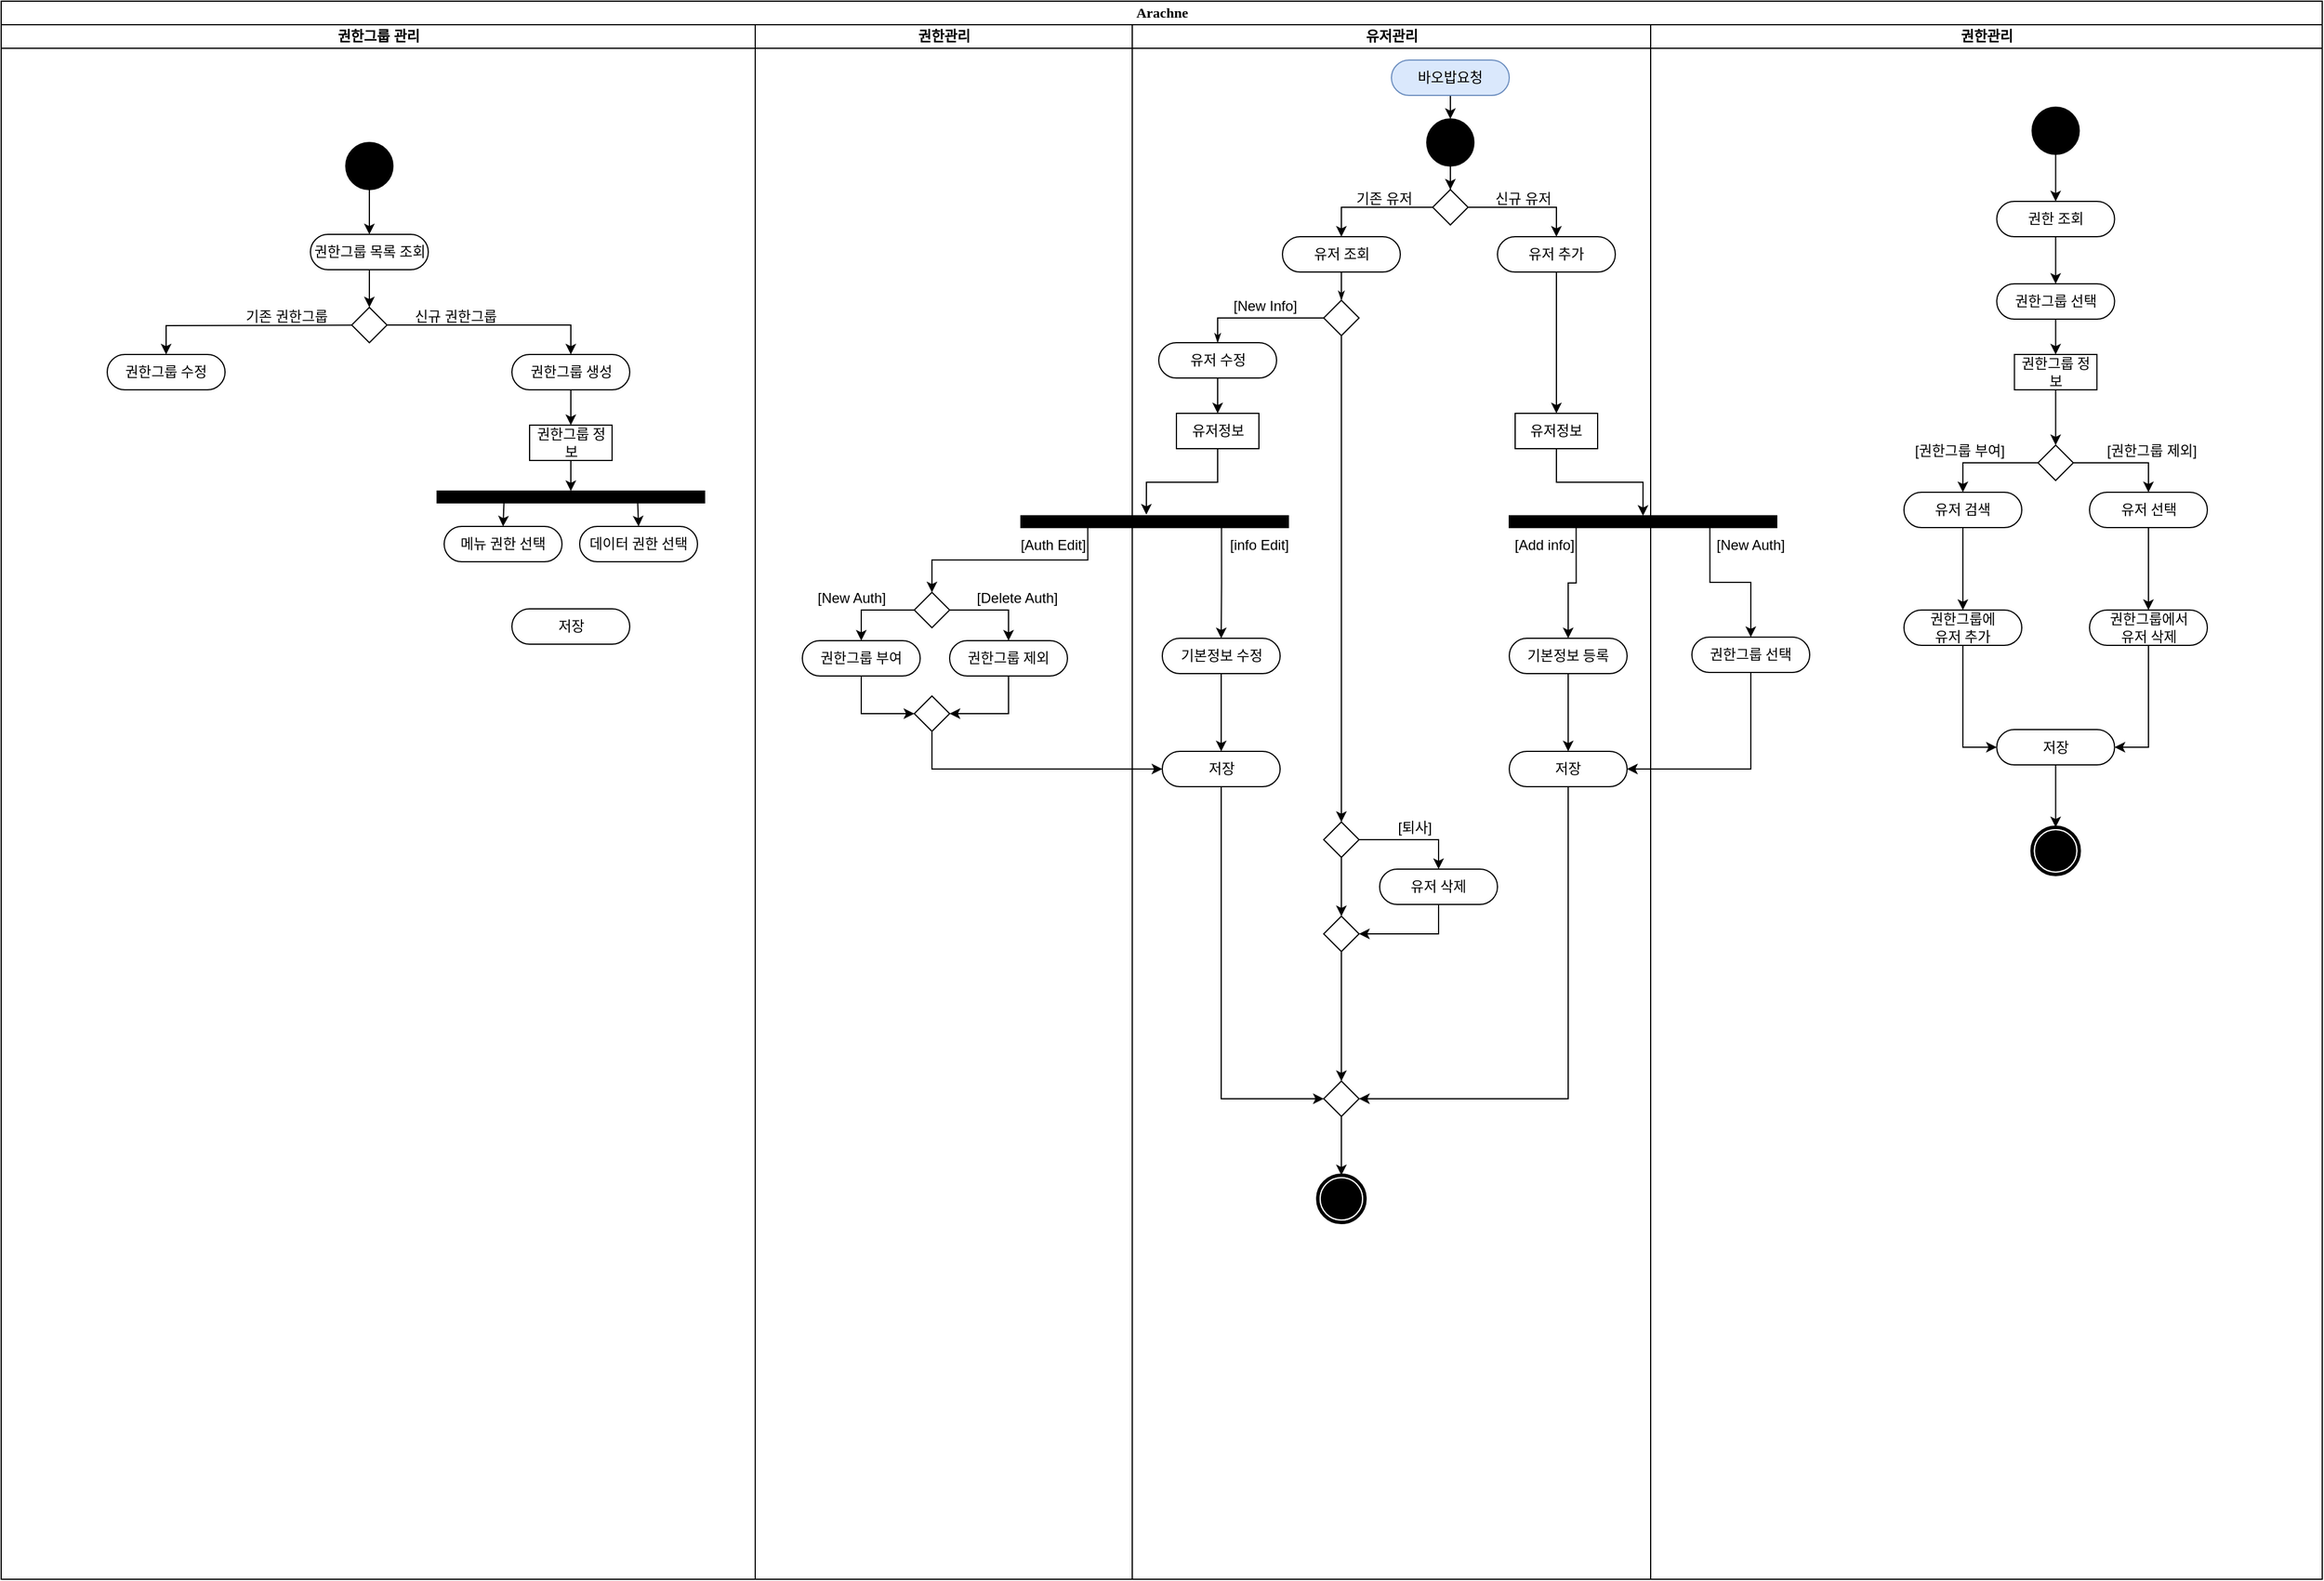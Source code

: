 <mxfile version="21.2.1" type="github">
  <diagram name="Page-1" id="0783ab3e-0a74-02c8-0abd-f7b4e66b4bec">
    <mxGraphModel dx="2159" dy="633" grid="1" gridSize="10" guides="1" tooltips="1" connect="1" arrows="1" fold="1" page="1" pageScale="1" pageWidth="850" pageHeight="1100" background="none" math="0" shadow="0">
      <root>
        <mxCell id="0" />
        <mxCell id="1" parent="0" />
        <mxCell id="1c1d494c118603dd-1" value="Arachne" style="swimlane;html=1;childLayout=stackLayout;startSize=20;rounded=0;shadow=0;comic=0;labelBackgroundColor=none;strokeWidth=1;fontFamily=Verdana;fontSize=12;align=center;" parent="1" vertex="1">
          <mxGeometry x="-220" y="120" width="1970" height="1340" as="geometry" />
        </mxCell>
        <mxCell id="1c1d494c118603dd-2" value="권한그룹 관리" style="swimlane;html=1;startSize=20;" parent="1c1d494c118603dd-1" vertex="1">
          <mxGeometry y="20" width="640" height="1320" as="geometry">
            <mxRectangle y="20" width="50" height="970" as="alternateBounds" />
          </mxGeometry>
        </mxCell>
        <mxCell id="U7edcnEgnjDQkonlFl1M-333" style="edgeStyle=orthogonalEdgeStyle;rounded=0;orthogonalLoop=1;jettySize=auto;html=1;exitX=0.5;exitY=1;exitDx=0;exitDy=0;entryX=0.5;entryY=0;entryDx=0;entryDy=0;" edge="1" parent="1c1d494c118603dd-2" source="U7edcnEgnjDQkonlFl1M-334" target="U7edcnEgnjDQkonlFl1M-329">
          <mxGeometry relative="1" as="geometry" />
        </mxCell>
        <mxCell id="U7edcnEgnjDQkonlFl1M-325" value="" style="ellipse;whiteSpace=wrap;html=1;rounded=0;shadow=0;comic=0;labelBackgroundColor=none;strokeWidth=1;fillColor=#000000;fontFamily=Verdana;fontSize=12;align=center;" vertex="1" parent="1c1d494c118603dd-2">
          <mxGeometry x="292.5" y="100" width="40" height="40" as="geometry" />
        </mxCell>
        <mxCell id="U7edcnEgnjDQkonlFl1M-326" value="권한그룹 수정" style="rounded=1;whiteSpace=wrap;html=1;shadow=0;comic=0;labelBackgroundColor=none;strokeWidth=1;fontFamily=Verdana;fontSize=12;align=center;arcSize=50;" vertex="1" parent="1c1d494c118603dd-2">
          <mxGeometry x="90" y="280" width="100" height="30" as="geometry" />
        </mxCell>
        <mxCell id="U7edcnEgnjDQkonlFl1M-327" style="edgeStyle=orthogonalEdgeStyle;rounded=0;orthogonalLoop=1;jettySize=auto;html=1;entryX=0.5;entryY=0;entryDx=0;entryDy=0;" edge="1" parent="1c1d494c118603dd-2" target="U7edcnEgnjDQkonlFl1M-326">
          <mxGeometry relative="1" as="geometry">
            <mxPoint x="323" y="255" as="sourcePoint" />
          </mxGeometry>
        </mxCell>
        <mxCell id="U7edcnEgnjDQkonlFl1M-329" value="" style="rhombus;whiteSpace=wrap;html=1;" vertex="1" parent="1c1d494c118603dd-2">
          <mxGeometry x="297.5" y="240" width="30" height="30" as="geometry" />
        </mxCell>
        <mxCell id="U7edcnEgnjDQkonlFl1M-339" style="edgeStyle=orthogonalEdgeStyle;rounded=0;orthogonalLoop=1;jettySize=auto;html=1;exitX=0.5;exitY=1;exitDx=0;exitDy=0;entryX=0.5;entryY=0;entryDx=0;entryDy=0;" edge="1" parent="1c1d494c118603dd-2" source="U7edcnEgnjDQkonlFl1M-343" target="U7edcnEgnjDQkonlFl1M-338">
          <mxGeometry relative="1" as="geometry" />
        </mxCell>
        <mxCell id="U7edcnEgnjDQkonlFl1M-330" value="권한그룹 생성" style="rounded=1;whiteSpace=wrap;html=1;shadow=0;comic=0;labelBackgroundColor=none;strokeWidth=1;fontFamily=Verdana;fontSize=12;align=center;arcSize=50;" vertex="1" parent="1c1d494c118603dd-2">
          <mxGeometry x="433.5" y="280" width="100" height="30" as="geometry" />
        </mxCell>
        <mxCell id="U7edcnEgnjDQkonlFl1M-328" style="edgeStyle=orthogonalEdgeStyle;rounded=0;orthogonalLoop=1;jettySize=auto;html=1;exitX=1;exitY=0.5;exitDx=0;exitDy=0;entryX=0.5;entryY=0;entryDx=0;entryDy=0;" edge="1" parent="1c1d494c118603dd-2" source="U7edcnEgnjDQkonlFl1M-329" target="U7edcnEgnjDQkonlFl1M-330">
          <mxGeometry relative="1" as="geometry" />
        </mxCell>
        <mxCell id="U7edcnEgnjDQkonlFl1M-331" value="기존 권한그룹" style="text;html=1;strokeColor=none;fillColor=none;align=center;verticalAlign=middle;whiteSpace=wrap;rounded=0;" vertex="1" parent="1c1d494c118603dd-2">
          <mxGeometry x="203" y="243" width="78.5" height="10" as="geometry" />
        </mxCell>
        <mxCell id="U7edcnEgnjDQkonlFl1M-332" value="신규 권한그룹" style="text;html=1;strokeColor=none;fillColor=none;align=center;verticalAlign=middle;whiteSpace=wrap;rounded=0;" vertex="1" parent="1c1d494c118603dd-2">
          <mxGeometry x="349" y="243" width="74" height="10" as="geometry" />
        </mxCell>
        <mxCell id="U7edcnEgnjDQkonlFl1M-334" value="권한그룹 목록 조회" style="rounded=1;whiteSpace=wrap;html=1;shadow=0;comic=0;labelBackgroundColor=none;strokeWidth=1;fontFamily=Verdana;fontSize=12;align=center;arcSize=50;" vertex="1" parent="1c1d494c118603dd-2">
          <mxGeometry x="262.5" y="178" width="100" height="30" as="geometry" />
        </mxCell>
        <mxCell id="U7edcnEgnjDQkonlFl1M-335" value="" style="edgeStyle=orthogonalEdgeStyle;rounded=0;orthogonalLoop=1;jettySize=auto;html=1;exitX=0.5;exitY=1;exitDx=0;exitDy=0;entryX=0.5;entryY=0;entryDx=0;entryDy=0;" edge="1" parent="1c1d494c118603dd-2" source="U7edcnEgnjDQkonlFl1M-325" target="U7edcnEgnjDQkonlFl1M-334">
          <mxGeometry relative="1" as="geometry">
            <mxPoint x="323" y="280" as="sourcePoint" />
            <mxPoint x="323" y="360" as="targetPoint" />
          </mxGeometry>
        </mxCell>
        <mxCell id="U7edcnEgnjDQkonlFl1M-337" value="메뉴 권한 선택" style="rounded=1;whiteSpace=wrap;html=1;shadow=0;comic=0;labelBackgroundColor=none;strokeWidth=1;fontFamily=Verdana;fontSize=12;align=center;arcSize=50;" vertex="1" parent="1c1d494c118603dd-2">
          <mxGeometry x="376" y="426" width="100" height="30" as="geometry" />
        </mxCell>
        <mxCell id="U7edcnEgnjDQkonlFl1M-336" value="데이터 권한 선택" style="rounded=1;whiteSpace=wrap;html=1;shadow=0;comic=0;labelBackgroundColor=none;strokeWidth=1;fontFamily=Verdana;fontSize=12;align=center;arcSize=50;" vertex="1" parent="1c1d494c118603dd-2">
          <mxGeometry x="491" y="426" width="100" height="30" as="geometry" />
        </mxCell>
        <mxCell id="U7edcnEgnjDQkonlFl1M-340" style="edgeStyle=orthogonalEdgeStyle;rounded=0;orthogonalLoop=1;jettySize=auto;html=1;exitX=0.25;exitY=1;exitDx=0;exitDy=0;entryX=0.5;entryY=0;entryDx=0;entryDy=0;" edge="1" parent="1c1d494c118603dd-2" source="U7edcnEgnjDQkonlFl1M-338" target="U7edcnEgnjDQkonlFl1M-337">
          <mxGeometry relative="1" as="geometry" />
        </mxCell>
        <mxCell id="U7edcnEgnjDQkonlFl1M-341" style="edgeStyle=orthogonalEdgeStyle;rounded=0;orthogonalLoop=1;jettySize=auto;html=1;exitX=0.75;exitY=1;exitDx=0;exitDy=0;entryX=0.5;entryY=0;entryDx=0;entryDy=0;" edge="1" parent="1c1d494c118603dd-2" source="U7edcnEgnjDQkonlFl1M-338" target="U7edcnEgnjDQkonlFl1M-336">
          <mxGeometry relative="1" as="geometry" />
        </mxCell>
        <mxCell id="U7edcnEgnjDQkonlFl1M-338" value="" style="whiteSpace=wrap;html=1;rounded=0;shadow=0;comic=0;labelBackgroundColor=none;strokeWidth=1;fillColor=#000000;fontFamily=Verdana;fontSize=12;align=center;rotation=0;" vertex="1" parent="1c1d494c118603dd-2">
          <mxGeometry x="370" y="396" width="227" height="10" as="geometry" />
        </mxCell>
        <mxCell id="U7edcnEgnjDQkonlFl1M-342" value="저장" style="rounded=1;whiteSpace=wrap;html=1;shadow=0;comic=0;labelBackgroundColor=none;strokeWidth=1;fontFamily=Verdana;fontSize=12;align=center;arcSize=50;" vertex="1" parent="1c1d494c118603dd-2">
          <mxGeometry x="433.5" y="496" width="100" height="30" as="geometry" />
        </mxCell>
        <mxCell id="U7edcnEgnjDQkonlFl1M-344" value="" style="edgeStyle=orthogonalEdgeStyle;rounded=0;orthogonalLoop=1;jettySize=auto;html=1;exitX=0.5;exitY=1;exitDx=0;exitDy=0;entryX=0.5;entryY=0;entryDx=0;entryDy=0;" edge="1" parent="1c1d494c118603dd-2" source="U7edcnEgnjDQkonlFl1M-330" target="U7edcnEgnjDQkonlFl1M-343">
          <mxGeometry relative="1" as="geometry">
            <mxPoint x="483.25" y="450" as="sourcePoint" />
            <mxPoint x="483.25" y="536" as="targetPoint" />
          </mxGeometry>
        </mxCell>
        <mxCell id="U7edcnEgnjDQkonlFl1M-343" value="권한그룹 정보" style="rounded=0;whiteSpace=wrap;html=1;shadow=0;comic=0;labelBackgroundColor=none;strokeWidth=1;fontFamily=Verdana;fontSize=12;align=center;arcSize=50;" vertex="1" parent="1c1d494c118603dd-2">
          <mxGeometry x="448.5" y="340" width="70" height="30" as="geometry" />
        </mxCell>
        <mxCell id="1c1d494c118603dd-3" value="권한관리" style="swimlane;html=1;startSize=20;" parent="1c1d494c118603dd-1" vertex="1">
          <mxGeometry x="640" y="20" width="320" height="1320" as="geometry" />
        </mxCell>
        <mxCell id="U7edcnEgnjDQkonlFl1M-57" style="edgeStyle=orthogonalEdgeStyle;rounded=0;orthogonalLoop=1;jettySize=auto;html=1;exitX=0;exitY=0.5;exitDx=0;exitDy=0;entryX=0.5;entryY=0;entryDx=0;entryDy=0;" edge="1" parent="1c1d494c118603dd-3" source="U7edcnEgnjDQkonlFl1M-53" target="U7edcnEgnjDQkonlFl1M-49">
          <mxGeometry relative="1" as="geometry" />
        </mxCell>
        <mxCell id="U7edcnEgnjDQkonlFl1M-58" style="edgeStyle=orthogonalEdgeStyle;rounded=0;orthogonalLoop=1;jettySize=auto;html=1;exitX=1;exitY=0.5;exitDx=0;exitDy=0;entryX=0.5;entryY=0;entryDx=0;entryDy=0;" edge="1" parent="1c1d494c118603dd-3" source="U7edcnEgnjDQkonlFl1M-53" target="U7edcnEgnjDQkonlFl1M-56">
          <mxGeometry relative="1" as="geometry" />
        </mxCell>
        <mxCell id="U7edcnEgnjDQkonlFl1M-53" value="" style="rhombus;whiteSpace=wrap;html=1;" vertex="1" parent="1c1d494c118603dd-3">
          <mxGeometry x="135" y="482" width="30" height="30" as="geometry" />
        </mxCell>
        <mxCell id="U7edcnEgnjDQkonlFl1M-49" value="권한그룹 부여" style="rounded=1;whiteSpace=wrap;html=1;shadow=0;comic=0;labelBackgroundColor=none;strokeWidth=1;fontFamily=Verdana;fontSize=12;align=center;arcSize=50;" vertex="1" parent="1c1d494c118603dd-3">
          <mxGeometry x="40" y="523" width="100" height="30" as="geometry" />
        </mxCell>
        <mxCell id="U7edcnEgnjDQkonlFl1M-70" style="edgeStyle=orthogonalEdgeStyle;rounded=0;orthogonalLoop=1;jettySize=auto;html=1;exitX=0.5;exitY=1;exitDx=0;exitDy=0;entryX=1;entryY=0.5;entryDx=0;entryDy=0;" edge="1" parent="1c1d494c118603dd-3" source="U7edcnEgnjDQkonlFl1M-56" target="U7edcnEgnjDQkonlFl1M-68">
          <mxGeometry relative="1" as="geometry" />
        </mxCell>
        <mxCell id="U7edcnEgnjDQkonlFl1M-56" value="권한그룹 제외" style="rounded=1;whiteSpace=wrap;html=1;shadow=0;comic=0;labelBackgroundColor=none;strokeWidth=1;fontFamily=Verdana;fontSize=12;align=center;arcSize=50;" vertex="1" parent="1c1d494c118603dd-3">
          <mxGeometry x="165" y="523" width="100" height="30" as="geometry" />
        </mxCell>
        <mxCell id="U7edcnEgnjDQkonlFl1M-59" value="[New Auth]" style="text;html=1;strokeColor=none;fillColor=none;align=center;verticalAlign=middle;whiteSpace=wrap;rounded=0;" vertex="1" parent="1c1d494c118603dd-3">
          <mxGeometry x="47" y="482" width="70" height="10" as="geometry" />
        </mxCell>
        <mxCell id="U7edcnEgnjDQkonlFl1M-60" value="[Delete Auth]" style="text;html=1;strokeColor=none;fillColor=none;align=center;verticalAlign=middle;whiteSpace=wrap;rounded=0;" vertex="1" parent="1c1d494c118603dd-3">
          <mxGeometry x="180" y="482" width="85" height="10" as="geometry" />
        </mxCell>
        <mxCell id="U7edcnEgnjDQkonlFl1M-68" value="" style="rhombus;whiteSpace=wrap;html=1;" vertex="1" parent="1c1d494c118603dd-3">
          <mxGeometry x="135" y="570" width="30" height="30" as="geometry" />
        </mxCell>
        <mxCell id="U7edcnEgnjDQkonlFl1M-66" style="edgeStyle=orthogonalEdgeStyle;rounded=0;orthogonalLoop=1;jettySize=auto;html=1;exitX=0.5;exitY=1;exitDx=0;exitDy=0;entryX=0;entryY=0.5;entryDx=0;entryDy=0;" edge="1" parent="1c1d494c118603dd-3" source="U7edcnEgnjDQkonlFl1M-49" target="U7edcnEgnjDQkonlFl1M-68">
          <mxGeometry relative="1" as="geometry" />
        </mxCell>
        <mxCell id="U7edcnEgnjDQkonlFl1M-62" value="[Auth Edit]" style="text;html=1;strokeColor=none;fillColor=none;align=center;verticalAlign=middle;whiteSpace=wrap;rounded=0;" vertex="1" parent="1c1d494c118603dd-3">
          <mxGeometry x="222.5" y="437" width="60" height="10" as="geometry" />
        </mxCell>
        <mxCell id="U7edcnEgnjDQkonlFl1M-71" style="edgeStyle=orthogonalEdgeStyle;rounded=0;orthogonalLoop=1;jettySize=auto;html=1;exitX=0.5;exitY=1;exitDx=0;exitDy=0;entryX=0;entryY=0.5;entryDx=0;entryDy=0;" edge="1" parent="1c1d494c118603dd-1" source="U7edcnEgnjDQkonlFl1M-68" target="U7edcnEgnjDQkonlFl1M-78">
          <mxGeometry relative="1" as="geometry" />
        </mxCell>
        <mxCell id="U7edcnEgnjDQkonlFl1M-77" style="edgeStyle=orthogonalEdgeStyle;rounded=0;orthogonalLoop=1;jettySize=auto;html=1;exitX=0.25;exitY=1;exitDx=0;exitDy=0;entryX=0.5;entryY=0;entryDx=0;entryDy=0;" edge="1" parent="1c1d494c118603dd-1" source="U7edcnEgnjDQkonlFl1M-74" target="U7edcnEgnjDQkonlFl1M-53">
          <mxGeometry relative="1" as="geometry" />
        </mxCell>
        <mxCell id="1c1d494c118603dd-4" value="유저관리" style="swimlane;html=1;startSize=20;" parent="1c1d494c118603dd-1" vertex="1">
          <mxGeometry x="960" y="20" width="440" height="1320" as="geometry" />
        </mxCell>
        <mxCell id="U7edcnEgnjDQkonlFl1M-13" style="edgeStyle=orthogonalEdgeStyle;rounded=0;orthogonalLoop=1;jettySize=auto;html=1;exitX=0.5;exitY=1;exitDx=0;exitDy=0;" edge="1" parent="1c1d494c118603dd-4" source="60571a20871a0731-4" target="U7edcnEgnjDQkonlFl1M-3">
          <mxGeometry relative="1" as="geometry" />
        </mxCell>
        <mxCell id="60571a20871a0731-4" value="" style="ellipse;whiteSpace=wrap;html=1;rounded=0;shadow=0;comic=0;labelBackgroundColor=none;strokeWidth=1;fillColor=#000000;fontFamily=Verdana;fontSize=12;align=center;" parent="1c1d494c118603dd-4" vertex="1">
          <mxGeometry x="250" y="80" width="40" height="40" as="geometry" />
        </mxCell>
        <mxCell id="U7edcnEgnjDQkonlFl1M-12" style="edgeStyle=orthogonalEdgeStyle;rounded=0;orthogonalLoop=1;jettySize=auto;html=1;exitX=0.5;exitY=1;exitDx=0;exitDy=0;entryX=0.5;entryY=0;entryDx=0;entryDy=0;" edge="1" parent="1c1d494c118603dd-4" source="60571a20871a0731-8" target="60571a20871a0731-4">
          <mxGeometry relative="1" as="geometry" />
        </mxCell>
        <mxCell id="60571a20871a0731-8" value="바오밥요청" style="rounded=1;whiteSpace=wrap;html=1;shadow=0;comic=0;labelBackgroundColor=none;strokeWidth=1;fontFamily=Verdana;fontSize=12;align=center;arcSize=50;fillColor=#dae8fc;strokeColor=#6c8ebf;" parent="1c1d494c118603dd-4" vertex="1">
          <mxGeometry x="220" y="30" width="100" height="30" as="geometry" />
        </mxCell>
        <mxCell id="1c1d494c118603dd-33" style="rounded=0;html=1;labelBackgroundColor=none;startArrow=none;startFill=0;startSize=5;endArrow=classicThin;endFill=1;endSize=5;jettySize=auto;orthogonalLoop=1;strokeWidth=1;fontFamily=Verdana;fontSize=12;entryX=0.5;entryY=0;entryDx=0;entryDy=0;edgeStyle=orthogonalEdgeStyle;exitX=0;exitY=0.5;exitDx=0;exitDy=0;" parent="1c1d494c118603dd-4" source="U7edcnEgnjDQkonlFl1M-26" target="U7edcnEgnjDQkonlFl1M-24" edge="1">
          <mxGeometry relative="1" as="geometry">
            <mxPoint x="145" y="249" as="sourcePoint" />
            <mxPoint x="102.5" y="260" as="targetPoint" />
          </mxGeometry>
        </mxCell>
        <mxCell id="1c1d494c118603dd-5" value="유저 조회" style="rounded=1;whiteSpace=wrap;html=1;shadow=0;comic=0;labelBackgroundColor=none;strokeWidth=1;fontFamily=Verdana;fontSize=12;align=center;arcSize=50;" parent="1c1d494c118603dd-4" vertex="1">
          <mxGeometry x="127.5" y="180" width="100" height="30" as="geometry" />
        </mxCell>
        <mxCell id="60571a20871a0731-5" value="" style="shape=mxgraph.bpmn.shape;html=1;verticalLabelPosition=bottom;labelBackgroundColor=#ffffff;verticalAlign=top;perimeter=ellipsePerimeter;outline=end;symbol=terminate;rounded=0;shadow=0;comic=0;strokeWidth=1;fontFamily=Verdana;fontSize=12;align=center;" parent="1c1d494c118603dd-4" vertex="1">
          <mxGeometry x="157.5" y="977" width="40" height="40" as="geometry" />
        </mxCell>
        <mxCell id="U7edcnEgnjDQkonlFl1M-5" style="edgeStyle=orthogonalEdgeStyle;rounded=0;orthogonalLoop=1;jettySize=auto;html=1;exitX=0;exitY=0.5;exitDx=0;exitDy=0;entryX=0.5;entryY=0;entryDx=0;entryDy=0;" edge="1" parent="1c1d494c118603dd-4" source="U7edcnEgnjDQkonlFl1M-3" target="1c1d494c118603dd-5">
          <mxGeometry relative="1" as="geometry" />
        </mxCell>
        <mxCell id="U7edcnEgnjDQkonlFl1M-6" style="edgeStyle=orthogonalEdgeStyle;rounded=0;orthogonalLoop=1;jettySize=auto;html=1;exitX=1;exitY=0.5;exitDx=0;exitDy=0;entryX=0.5;entryY=0;entryDx=0;entryDy=0;" edge="1" parent="1c1d494c118603dd-4" source="U7edcnEgnjDQkonlFl1M-3" target="U7edcnEgnjDQkonlFl1M-4">
          <mxGeometry relative="1" as="geometry" />
        </mxCell>
        <mxCell id="U7edcnEgnjDQkonlFl1M-3" value="" style="rhombus;whiteSpace=wrap;html=1;" vertex="1" parent="1c1d494c118603dd-4">
          <mxGeometry x="255" y="140" width="30" height="30" as="geometry" />
        </mxCell>
        <mxCell id="U7edcnEgnjDQkonlFl1M-186" style="edgeStyle=orthogonalEdgeStyle;rounded=0;orthogonalLoop=1;jettySize=auto;html=1;exitX=0.5;exitY=1;exitDx=0;exitDy=0;entryX=0.5;entryY=0;entryDx=0;entryDy=0;" edge="1" parent="1c1d494c118603dd-4" source="U7edcnEgnjDQkonlFl1M-205" target="U7edcnEgnjDQkonlFl1M-133">
          <mxGeometry relative="1" as="geometry" />
        </mxCell>
        <mxCell id="U7edcnEgnjDQkonlFl1M-4" value="유저 추가" style="rounded=1;whiteSpace=wrap;html=1;shadow=0;comic=0;labelBackgroundColor=none;strokeWidth=1;fontFamily=Verdana;fontSize=12;align=center;arcSize=50;" vertex="1" parent="1c1d494c118603dd-4">
          <mxGeometry x="310" y="180" width="100" height="30" as="geometry" />
        </mxCell>
        <mxCell id="U7edcnEgnjDQkonlFl1M-7" value="기존 유저" style="text;html=1;strokeColor=none;fillColor=none;align=center;verticalAlign=middle;whiteSpace=wrap;rounded=0;" vertex="1" parent="1c1d494c118603dd-4">
          <mxGeometry x="189" y="143" width="50" height="10" as="geometry" />
        </mxCell>
        <mxCell id="U7edcnEgnjDQkonlFl1M-8" value="신규 유저" style="text;html=1;strokeColor=none;fillColor=none;align=center;verticalAlign=middle;whiteSpace=wrap;rounded=0;" vertex="1" parent="1c1d494c118603dd-4">
          <mxGeometry x="306.5" y="143" width="50" height="10" as="geometry" />
        </mxCell>
        <mxCell id="U7edcnEgnjDQkonlFl1M-203" style="edgeStyle=orthogonalEdgeStyle;rounded=0;orthogonalLoop=1;jettySize=auto;html=1;exitX=0.5;exitY=1;exitDx=0;exitDy=0;entryX=0.5;entryY=0;entryDx=0;entryDy=0;" edge="1" parent="1c1d494c118603dd-4" source="U7edcnEgnjDQkonlFl1M-24" target="U7edcnEgnjDQkonlFl1M-199">
          <mxGeometry relative="1" as="geometry" />
        </mxCell>
        <mxCell id="U7edcnEgnjDQkonlFl1M-24" value="유저 수정" style="rounded=1;whiteSpace=wrap;html=1;shadow=0;comic=0;labelBackgroundColor=none;strokeWidth=1;fontFamily=Verdana;fontSize=12;align=center;arcSize=50;" vertex="1" parent="1c1d494c118603dd-4">
          <mxGeometry x="22.5" y="270" width="100" height="30" as="geometry" />
        </mxCell>
        <mxCell id="U7edcnEgnjDQkonlFl1M-83" style="edgeStyle=orthogonalEdgeStyle;rounded=0;orthogonalLoop=1;jettySize=auto;html=1;exitX=0.5;exitY=1;exitDx=0;exitDy=0;" edge="1" parent="1c1d494c118603dd-4" source="U7edcnEgnjDQkonlFl1M-26" target="U7edcnEgnjDQkonlFl1M-37">
          <mxGeometry relative="1" as="geometry" />
        </mxCell>
        <mxCell id="U7edcnEgnjDQkonlFl1M-26" value="" style="rhombus;whiteSpace=wrap;html=1;" vertex="1" parent="1c1d494c118603dd-4">
          <mxGeometry x="162.5" y="234" width="30" height="30" as="geometry" />
        </mxCell>
        <mxCell id="U7edcnEgnjDQkonlFl1M-27" value="" style="rounded=0;html=1;labelBackgroundColor=none;startArrow=none;startFill=0;startSize=5;endArrow=classicThin;endFill=1;endSize=5;jettySize=auto;orthogonalLoop=1;strokeWidth=1;fontFamily=Verdana;fontSize=12;entryX=0.5;entryY=0;entryDx=0;entryDy=0;" edge="1" parent="1c1d494c118603dd-4" source="1c1d494c118603dd-5" target="U7edcnEgnjDQkonlFl1M-26">
          <mxGeometry relative="1" as="geometry">
            <mxPoint x="660" y="250" as="sourcePoint" />
            <mxPoint x="660" y="340" as="targetPoint" />
          </mxGeometry>
        </mxCell>
        <mxCell id="U7edcnEgnjDQkonlFl1M-31" value="[New Info]" style="text;html=1;strokeColor=none;fillColor=none;align=center;verticalAlign=middle;whiteSpace=wrap;rounded=0;" vertex="1" parent="1c1d494c118603dd-4">
          <mxGeometry x="82.5" y="234" width="60" height="10" as="geometry" />
        </mxCell>
        <mxCell id="U7edcnEgnjDQkonlFl1M-73" style="edgeStyle=orthogonalEdgeStyle;rounded=0;orthogonalLoop=1;jettySize=auto;html=1;exitX=0.5;exitY=1;exitDx=0;exitDy=0;entryX=1;entryY=0.5;entryDx=0;entryDy=0;" edge="1" parent="1c1d494c118603dd-4" source="U7edcnEgnjDQkonlFl1M-35" target="U7edcnEgnjDQkonlFl1M-38">
          <mxGeometry relative="1" as="geometry" />
        </mxCell>
        <mxCell id="U7edcnEgnjDQkonlFl1M-35" value="유저 삭제" style="rounded=1;whiteSpace=wrap;html=1;shadow=0;comic=0;labelBackgroundColor=none;strokeWidth=1;fontFamily=Verdana;fontSize=12;align=center;arcSize=50;" vertex="1" parent="1c1d494c118603dd-4">
          <mxGeometry x="210" y="717" width="100" height="30" as="geometry" />
        </mxCell>
        <mxCell id="U7edcnEgnjDQkonlFl1M-72" style="edgeStyle=orthogonalEdgeStyle;rounded=0;orthogonalLoop=1;jettySize=auto;html=1;exitX=1;exitY=0.5;exitDx=0;exitDy=0;entryX=0.5;entryY=0;entryDx=0;entryDy=0;" edge="1" parent="1c1d494c118603dd-4" source="U7edcnEgnjDQkonlFl1M-37" target="U7edcnEgnjDQkonlFl1M-35">
          <mxGeometry relative="1" as="geometry" />
        </mxCell>
        <mxCell id="U7edcnEgnjDQkonlFl1M-37" value="" style="rhombus;whiteSpace=wrap;html=1;" vertex="1" parent="1c1d494c118603dd-4">
          <mxGeometry x="162.5" y="677" width="30" height="30" as="geometry" />
        </mxCell>
        <mxCell id="U7edcnEgnjDQkonlFl1M-196" style="edgeStyle=orthogonalEdgeStyle;rounded=0;orthogonalLoop=1;jettySize=auto;html=1;exitX=0.5;exitY=1;exitDx=0;exitDy=0;entryX=0.5;entryY=0;entryDx=0;entryDy=0;" edge="1" parent="1c1d494c118603dd-4" source="U7edcnEgnjDQkonlFl1M-38" target="U7edcnEgnjDQkonlFl1M-130">
          <mxGeometry relative="1" as="geometry" />
        </mxCell>
        <mxCell id="U7edcnEgnjDQkonlFl1M-38" value="" style="rhombus;whiteSpace=wrap;html=1;" vertex="1" parent="1c1d494c118603dd-4">
          <mxGeometry x="162.5" y="757" width="30" height="30" as="geometry" />
        </mxCell>
        <mxCell id="U7edcnEgnjDQkonlFl1M-36" style="edgeStyle=orthogonalEdgeStyle;rounded=0;orthogonalLoop=1;jettySize=auto;html=1;exitX=0.5;exitY=1;exitDx=0;exitDy=0;entryX=0.5;entryY=0;entryDx=0;entryDy=0;" edge="1" parent="1c1d494c118603dd-4" source="U7edcnEgnjDQkonlFl1M-37" target="U7edcnEgnjDQkonlFl1M-38">
          <mxGeometry relative="1" as="geometry" />
        </mxCell>
        <mxCell id="U7edcnEgnjDQkonlFl1M-39" value="[퇴사]" style="text;html=1;strokeColor=none;fillColor=none;align=center;verticalAlign=middle;whiteSpace=wrap;rounded=0;" vertex="1" parent="1c1d494c118603dd-4">
          <mxGeometry x="210" y="677" width="60" height="10" as="geometry" />
        </mxCell>
        <mxCell id="U7edcnEgnjDQkonlFl1M-80" style="edgeStyle=orthogonalEdgeStyle;rounded=0;orthogonalLoop=1;jettySize=auto;html=1;exitX=0.5;exitY=1;exitDx=0;exitDy=0;entryX=0.5;entryY=0;entryDx=0;entryDy=0;" edge="1" parent="1c1d494c118603dd-4" source="U7edcnEgnjDQkonlFl1M-52" target="U7edcnEgnjDQkonlFl1M-78">
          <mxGeometry relative="1" as="geometry" />
        </mxCell>
        <mxCell id="U7edcnEgnjDQkonlFl1M-52" value="기본정보 수정" style="rounded=1;whiteSpace=wrap;html=1;shadow=0;comic=0;labelBackgroundColor=none;strokeWidth=1;fontFamily=Verdana;fontSize=12;align=center;arcSize=50;" vertex="1" parent="1c1d494c118603dd-4">
          <mxGeometry x="25.5" y="521" width="100" height="30" as="geometry" />
        </mxCell>
        <mxCell id="U7edcnEgnjDQkonlFl1M-64" value="[info Edit]" style="text;html=1;strokeColor=none;fillColor=none;align=center;verticalAlign=middle;whiteSpace=wrap;rounded=0;" vertex="1" parent="1c1d494c118603dd-4">
          <mxGeometry x="77.5" y="437" width="60" height="10" as="geometry" />
        </mxCell>
        <mxCell id="U7edcnEgnjDQkonlFl1M-84" style="edgeStyle=orthogonalEdgeStyle;rounded=0;orthogonalLoop=1;jettySize=auto;html=1;exitX=0.75;exitY=1;exitDx=0;exitDy=0;entryX=0.5;entryY=0;entryDx=0;entryDy=0;" edge="1" parent="1c1d494c118603dd-4" source="U7edcnEgnjDQkonlFl1M-74" target="U7edcnEgnjDQkonlFl1M-52">
          <mxGeometry relative="1" as="geometry" />
        </mxCell>
        <mxCell id="U7edcnEgnjDQkonlFl1M-74" value="" style="whiteSpace=wrap;html=1;rounded=0;shadow=0;comic=0;labelBackgroundColor=none;strokeWidth=1;fillColor=#000000;fontFamily=Verdana;fontSize=12;align=center;rotation=0;" vertex="1" parent="1c1d494c118603dd-4">
          <mxGeometry x="-94.5" y="417" width="227" height="10" as="geometry" />
        </mxCell>
        <mxCell id="U7edcnEgnjDQkonlFl1M-195" style="edgeStyle=orthogonalEdgeStyle;rounded=0;orthogonalLoop=1;jettySize=auto;html=1;exitX=0.5;exitY=1;exitDx=0;exitDy=0;entryX=0;entryY=0.5;entryDx=0;entryDy=0;" edge="1" parent="1c1d494c118603dd-4" source="U7edcnEgnjDQkonlFl1M-78" target="U7edcnEgnjDQkonlFl1M-130">
          <mxGeometry relative="1" as="geometry" />
        </mxCell>
        <mxCell id="U7edcnEgnjDQkonlFl1M-78" value="저장" style="rounded=1;whiteSpace=wrap;html=1;shadow=0;comic=0;labelBackgroundColor=none;strokeWidth=1;fontFamily=Verdana;fontSize=12;align=center;arcSize=50;" vertex="1" parent="1c1d494c118603dd-4">
          <mxGeometry x="25.5" y="617" width="100" height="30" as="geometry" />
        </mxCell>
        <mxCell id="U7edcnEgnjDQkonlFl1M-187" style="edgeStyle=orthogonalEdgeStyle;rounded=0;orthogonalLoop=1;jettySize=auto;html=1;exitX=0.25;exitY=1;exitDx=0;exitDy=0;" edge="1" parent="1c1d494c118603dd-4" source="U7edcnEgnjDQkonlFl1M-133" target="U7edcnEgnjDQkonlFl1M-178">
          <mxGeometry relative="1" as="geometry" />
        </mxCell>
        <mxCell id="U7edcnEgnjDQkonlFl1M-133" value="" style="whiteSpace=wrap;html=1;rounded=0;shadow=0;comic=0;labelBackgroundColor=none;strokeWidth=1;fillColor=#000000;fontFamily=Verdana;fontSize=12;align=center;rotation=0;" vertex="1" parent="1c1d494c118603dd-4">
          <mxGeometry x="320" y="417" width="227" height="10" as="geometry" />
        </mxCell>
        <mxCell id="U7edcnEgnjDQkonlFl1M-194" style="edgeStyle=orthogonalEdgeStyle;rounded=0;orthogonalLoop=1;jettySize=auto;html=1;exitX=0.5;exitY=1;exitDx=0;exitDy=0;entryX=0.5;entryY=0;entryDx=0;entryDy=0;" edge="1" parent="1c1d494c118603dd-4" source="U7edcnEgnjDQkonlFl1M-178" target="U7edcnEgnjDQkonlFl1M-192">
          <mxGeometry relative="1" as="geometry" />
        </mxCell>
        <mxCell id="U7edcnEgnjDQkonlFl1M-178" value="기본정보 등록" style="rounded=1;whiteSpace=wrap;html=1;shadow=0;comic=0;labelBackgroundColor=none;strokeWidth=1;fontFamily=Verdana;fontSize=12;align=center;arcSize=50;" vertex="1" parent="1c1d494c118603dd-4">
          <mxGeometry x="320" y="521" width="100" height="30" as="geometry" />
        </mxCell>
        <mxCell id="U7edcnEgnjDQkonlFl1M-188" value="[Add info]" style="text;html=1;strokeColor=none;fillColor=none;align=center;verticalAlign=middle;whiteSpace=wrap;rounded=0;" vertex="1" parent="1c1d494c118603dd-4">
          <mxGeometry x="320" y="437" width="60" height="10" as="geometry" />
        </mxCell>
        <mxCell id="U7edcnEgnjDQkonlFl1M-197" style="edgeStyle=orthogonalEdgeStyle;rounded=0;orthogonalLoop=1;jettySize=auto;html=1;exitX=0.5;exitY=1;exitDx=0;exitDy=0;entryX=1;entryY=0.5;entryDx=0;entryDy=0;" edge="1" parent="1c1d494c118603dd-4" source="U7edcnEgnjDQkonlFl1M-192" target="U7edcnEgnjDQkonlFl1M-130">
          <mxGeometry relative="1" as="geometry" />
        </mxCell>
        <mxCell id="U7edcnEgnjDQkonlFl1M-192" value="저장" style="rounded=1;whiteSpace=wrap;html=1;shadow=0;comic=0;labelBackgroundColor=none;strokeWidth=1;fontFamily=Verdana;fontSize=12;align=center;arcSize=50;" vertex="1" parent="1c1d494c118603dd-4">
          <mxGeometry x="320" y="617" width="100" height="30" as="geometry" />
        </mxCell>
        <mxCell id="U7edcnEgnjDQkonlFl1M-198" style="edgeStyle=orthogonalEdgeStyle;rounded=0;orthogonalLoop=1;jettySize=auto;html=1;exitX=0.5;exitY=1;exitDx=0;exitDy=0;" edge="1" parent="1c1d494c118603dd-4" source="U7edcnEgnjDQkonlFl1M-130" target="60571a20871a0731-5">
          <mxGeometry relative="1" as="geometry" />
        </mxCell>
        <mxCell id="U7edcnEgnjDQkonlFl1M-130" value="" style="rhombus;whiteSpace=wrap;html=1;" vertex="1" parent="1c1d494c118603dd-4">
          <mxGeometry x="162.5" y="897" width="30" height="30" as="geometry" />
        </mxCell>
        <mxCell id="U7edcnEgnjDQkonlFl1M-204" style="edgeStyle=orthogonalEdgeStyle;rounded=0;orthogonalLoop=1;jettySize=auto;html=1;exitX=0.5;exitY=1;exitDx=0;exitDy=0;entryX=0.469;entryY=-0.1;entryDx=0;entryDy=0;entryPerimeter=0;" edge="1" parent="1c1d494c118603dd-4" source="U7edcnEgnjDQkonlFl1M-199" target="U7edcnEgnjDQkonlFl1M-74">
          <mxGeometry relative="1" as="geometry" />
        </mxCell>
        <mxCell id="U7edcnEgnjDQkonlFl1M-199" value="유저정보" style="rounded=0;whiteSpace=wrap;html=1;shadow=0;comic=0;labelBackgroundColor=none;strokeWidth=1;fontFamily=Verdana;fontSize=12;align=center;arcSize=50;" vertex="1" parent="1c1d494c118603dd-4">
          <mxGeometry x="37.5" y="330" width="70" height="30" as="geometry" />
        </mxCell>
        <mxCell id="U7edcnEgnjDQkonlFl1M-205" value="유저정보" style="rounded=0;whiteSpace=wrap;html=1;shadow=0;comic=0;labelBackgroundColor=none;strokeWidth=1;fontFamily=Verdana;fontSize=12;align=center;arcSize=50;" vertex="1" parent="1c1d494c118603dd-4">
          <mxGeometry x="325" y="330" width="70" height="30" as="geometry" />
        </mxCell>
        <mxCell id="U7edcnEgnjDQkonlFl1M-206" value="" style="edgeStyle=orthogonalEdgeStyle;rounded=0;orthogonalLoop=1;jettySize=auto;html=1;exitX=0.5;exitY=1;exitDx=0;exitDy=0;entryX=0.5;entryY=0;entryDx=0;entryDy=0;" edge="1" parent="1c1d494c118603dd-4" source="U7edcnEgnjDQkonlFl1M-4" target="U7edcnEgnjDQkonlFl1M-205">
          <mxGeometry relative="1" as="geometry">
            <mxPoint x="970" y="250" as="sourcePoint" />
            <mxPoint x="1044" y="457" as="targetPoint" />
          </mxGeometry>
        </mxCell>
        <mxCell id="U7edcnEgnjDQkonlFl1M-315" style="edgeStyle=orthogonalEdgeStyle;rounded=0;orthogonalLoop=1;jettySize=auto;html=1;exitX=0.75;exitY=1;exitDx=0;exitDy=0;entryX=0.5;entryY=0;entryDx=0;entryDy=0;" edge="1" parent="1c1d494c118603dd-1" source="U7edcnEgnjDQkonlFl1M-133" target="U7edcnEgnjDQkonlFl1M-313">
          <mxGeometry relative="1" as="geometry" />
        </mxCell>
        <mxCell id="U7edcnEgnjDQkonlFl1M-316" style="edgeStyle=orthogonalEdgeStyle;rounded=0;orthogonalLoop=1;jettySize=auto;html=1;exitX=0.5;exitY=1;exitDx=0;exitDy=0;entryX=1;entryY=0.5;entryDx=0;entryDy=0;" edge="1" parent="1c1d494c118603dd-1" source="U7edcnEgnjDQkonlFl1M-313" target="U7edcnEgnjDQkonlFl1M-192">
          <mxGeometry relative="1" as="geometry">
            <mxPoint x="1095" y="590" as="targetPoint" />
          </mxGeometry>
        </mxCell>
        <mxCell id="U7edcnEgnjDQkonlFl1M-160" value="권한관리" style="swimlane;html=1;startSize=20;" vertex="1" parent="1c1d494c118603dd-1">
          <mxGeometry x="1400" y="20" width="570" height="1320" as="geometry" />
        </mxCell>
        <mxCell id="U7edcnEgnjDQkonlFl1M-128" value="[New Auth]" style="text;html=1;strokeColor=none;fillColor=none;align=center;verticalAlign=middle;whiteSpace=wrap;rounded=0;" vertex="1" parent="U7edcnEgnjDQkonlFl1M-160">
          <mxGeometry x="50" y="437" width="70" height="10" as="geometry" />
        </mxCell>
        <mxCell id="U7edcnEgnjDQkonlFl1M-294" style="edgeStyle=orthogonalEdgeStyle;rounded=0;orthogonalLoop=1;jettySize=auto;html=1;exitX=0.5;exitY=1;exitDx=0;exitDy=0;entryX=0.5;entryY=0;entryDx=0;entryDy=0;" edge="1" parent="U7edcnEgnjDQkonlFl1M-160" source="U7edcnEgnjDQkonlFl1M-207" target="U7edcnEgnjDQkonlFl1M-208">
          <mxGeometry relative="1" as="geometry" />
        </mxCell>
        <mxCell id="U7edcnEgnjDQkonlFl1M-207" value="" style="ellipse;whiteSpace=wrap;html=1;rounded=0;shadow=0;comic=0;labelBackgroundColor=none;strokeWidth=1;fillColor=#000000;fontFamily=Verdana;fontSize=12;align=center;" vertex="1" parent="U7edcnEgnjDQkonlFl1M-160">
          <mxGeometry x="323.75" y="70" width="40" height="40" as="geometry" />
        </mxCell>
        <mxCell id="U7edcnEgnjDQkonlFl1M-295" style="edgeStyle=orthogonalEdgeStyle;rounded=0;orthogonalLoop=1;jettySize=auto;html=1;exitX=0.5;exitY=1;exitDx=0;exitDy=0;entryX=0.5;entryY=0;entryDx=0;entryDy=0;" edge="1" parent="U7edcnEgnjDQkonlFl1M-160" source="U7edcnEgnjDQkonlFl1M-208" target="U7edcnEgnjDQkonlFl1M-212">
          <mxGeometry relative="1" as="geometry" />
        </mxCell>
        <mxCell id="U7edcnEgnjDQkonlFl1M-208" value="권한 조회" style="rounded=1;whiteSpace=wrap;html=1;shadow=0;comic=0;labelBackgroundColor=none;strokeWidth=1;fontFamily=Verdana;fontSize=12;align=center;arcSize=50;" vertex="1" parent="U7edcnEgnjDQkonlFl1M-160">
          <mxGeometry x="293.75" y="150" width="100" height="30" as="geometry" />
        </mxCell>
        <mxCell id="U7edcnEgnjDQkonlFl1M-309" style="edgeStyle=orthogonalEdgeStyle;rounded=0;orthogonalLoop=1;jettySize=auto;html=1;exitX=0.5;exitY=1;exitDx=0;exitDy=0;entryX=1;entryY=0.5;entryDx=0;entryDy=0;" edge="1" parent="U7edcnEgnjDQkonlFl1M-160" source="U7edcnEgnjDQkonlFl1M-210" target="U7edcnEgnjDQkonlFl1M-307">
          <mxGeometry relative="1" as="geometry" />
        </mxCell>
        <mxCell id="U7edcnEgnjDQkonlFl1M-210" value="권한그룹에서 &lt;br&gt;유저 삭제" style="rounded=1;whiteSpace=wrap;html=1;shadow=0;comic=0;labelBackgroundColor=none;strokeWidth=1;fontFamily=Verdana;fontSize=12;align=center;arcSize=50;" vertex="1" parent="U7edcnEgnjDQkonlFl1M-160">
          <mxGeometry x="372.5" y="497" width="100" height="30" as="geometry" />
        </mxCell>
        <mxCell id="U7edcnEgnjDQkonlFl1M-322" style="edgeStyle=orthogonalEdgeStyle;rounded=0;orthogonalLoop=1;jettySize=auto;html=1;exitX=0.5;exitY=1;exitDx=0;exitDy=0;entryX=0.5;entryY=0;entryDx=0;entryDy=0;" edge="1" parent="U7edcnEgnjDQkonlFl1M-160" source="U7edcnEgnjDQkonlFl1M-212" target="U7edcnEgnjDQkonlFl1M-317">
          <mxGeometry relative="1" as="geometry" />
        </mxCell>
        <mxCell id="U7edcnEgnjDQkonlFl1M-212" value="권한그룹 선택" style="rounded=1;whiteSpace=wrap;html=1;shadow=0;comic=0;labelBackgroundColor=none;strokeWidth=1;fontFamily=Verdana;fontSize=12;align=center;arcSize=50;" vertex="1" parent="U7edcnEgnjDQkonlFl1M-160">
          <mxGeometry x="293.75" y="220" width="100" height="30" as="geometry" />
        </mxCell>
        <mxCell id="U7edcnEgnjDQkonlFl1M-306" style="edgeStyle=orthogonalEdgeStyle;rounded=0;orthogonalLoop=1;jettySize=auto;html=1;exitX=0.5;exitY=1;exitDx=0;exitDy=0;entryX=0.5;entryY=0;entryDx=0;entryDy=0;" edge="1" parent="U7edcnEgnjDQkonlFl1M-160" source="U7edcnEgnjDQkonlFl1M-213" target="U7edcnEgnjDQkonlFl1M-293">
          <mxGeometry relative="1" as="geometry" />
        </mxCell>
        <mxCell id="U7edcnEgnjDQkonlFl1M-213" value="유저 검색" style="rounded=1;whiteSpace=wrap;html=1;shadow=0;comic=0;labelBackgroundColor=none;strokeWidth=1;fontFamily=Verdana;fontSize=12;align=center;arcSize=50;" vertex="1" parent="U7edcnEgnjDQkonlFl1M-160">
          <mxGeometry x="215" y="397" width="100" height="30" as="geometry" />
        </mxCell>
        <mxCell id="U7edcnEgnjDQkonlFl1M-305" style="edgeStyle=orthogonalEdgeStyle;rounded=0;orthogonalLoop=1;jettySize=auto;html=1;exitX=0.5;exitY=1;exitDx=0;exitDy=0;entryX=0.5;entryY=0;entryDx=0;entryDy=0;" edge="1" parent="U7edcnEgnjDQkonlFl1M-160" source="U7edcnEgnjDQkonlFl1M-214" target="U7edcnEgnjDQkonlFl1M-210">
          <mxGeometry relative="1" as="geometry" />
        </mxCell>
        <mxCell id="U7edcnEgnjDQkonlFl1M-214" value="유저 선택" style="rounded=1;whiteSpace=wrap;html=1;shadow=0;comic=0;labelBackgroundColor=none;strokeWidth=1;fontFamily=Verdana;fontSize=12;align=center;arcSize=50;" vertex="1" parent="U7edcnEgnjDQkonlFl1M-160">
          <mxGeometry x="372.5" y="397" width="100" height="30" as="geometry" />
        </mxCell>
        <mxCell id="U7edcnEgnjDQkonlFl1M-308" style="edgeStyle=orthogonalEdgeStyle;rounded=0;orthogonalLoop=1;jettySize=auto;html=1;exitX=0.5;exitY=1;exitDx=0;exitDy=0;entryX=0;entryY=0.5;entryDx=0;entryDy=0;" edge="1" parent="U7edcnEgnjDQkonlFl1M-160" source="U7edcnEgnjDQkonlFl1M-293" target="U7edcnEgnjDQkonlFl1M-307">
          <mxGeometry relative="1" as="geometry" />
        </mxCell>
        <mxCell id="U7edcnEgnjDQkonlFl1M-293" value="권한그룹에 &lt;br&gt;유저 추가" style="rounded=1;whiteSpace=wrap;html=1;shadow=0;comic=0;labelBackgroundColor=none;strokeWidth=1;fontFamily=Verdana;fontSize=12;align=center;arcSize=50;" vertex="1" parent="U7edcnEgnjDQkonlFl1M-160">
          <mxGeometry x="215" y="497" width="100" height="30" as="geometry" />
        </mxCell>
        <mxCell id="U7edcnEgnjDQkonlFl1M-300" style="edgeStyle=orthogonalEdgeStyle;rounded=0;orthogonalLoop=1;jettySize=auto;html=1;entryX=0.5;entryY=0;entryDx=0;entryDy=0;" edge="1" parent="U7edcnEgnjDQkonlFl1M-160" source="U7edcnEgnjDQkonlFl1M-299" target="U7edcnEgnjDQkonlFl1M-213">
          <mxGeometry relative="1" as="geometry" />
        </mxCell>
        <mxCell id="U7edcnEgnjDQkonlFl1M-301" style="edgeStyle=orthogonalEdgeStyle;rounded=0;orthogonalLoop=1;jettySize=auto;html=1;exitX=1;exitY=0.5;exitDx=0;exitDy=0;" edge="1" parent="U7edcnEgnjDQkonlFl1M-160" source="U7edcnEgnjDQkonlFl1M-299" target="U7edcnEgnjDQkonlFl1M-214">
          <mxGeometry relative="1" as="geometry" />
        </mxCell>
        <mxCell id="U7edcnEgnjDQkonlFl1M-299" value="" style="rhombus;whiteSpace=wrap;html=1;" vertex="1" parent="U7edcnEgnjDQkonlFl1M-160">
          <mxGeometry x="328.75" y="357" width="30" height="30" as="geometry" />
        </mxCell>
        <mxCell id="U7edcnEgnjDQkonlFl1M-303" value="[권한그룹 부여]" style="text;html=1;strokeColor=none;fillColor=none;align=center;verticalAlign=middle;whiteSpace=wrap;rounded=0;" vertex="1" parent="U7edcnEgnjDQkonlFl1M-160">
          <mxGeometry x="210" y="357" width="105" height="10" as="geometry" />
        </mxCell>
        <mxCell id="U7edcnEgnjDQkonlFl1M-304" value="[권한그룹 제외]" style="text;html=1;strokeColor=none;fillColor=none;align=center;verticalAlign=middle;whiteSpace=wrap;rounded=0;" vertex="1" parent="U7edcnEgnjDQkonlFl1M-160">
          <mxGeometry x="372.5" y="357" width="105" height="10" as="geometry" />
        </mxCell>
        <mxCell id="U7edcnEgnjDQkonlFl1M-311" style="edgeStyle=orthogonalEdgeStyle;rounded=0;orthogonalLoop=1;jettySize=auto;html=1;exitX=0.5;exitY=1;exitDx=0;exitDy=0;" edge="1" parent="U7edcnEgnjDQkonlFl1M-160" source="U7edcnEgnjDQkonlFl1M-307" target="U7edcnEgnjDQkonlFl1M-310">
          <mxGeometry relative="1" as="geometry" />
        </mxCell>
        <mxCell id="U7edcnEgnjDQkonlFl1M-307" value="저장" style="rounded=1;whiteSpace=wrap;html=1;shadow=0;comic=0;labelBackgroundColor=none;strokeWidth=1;fontFamily=Verdana;fontSize=12;align=center;arcSize=50;" vertex="1" parent="U7edcnEgnjDQkonlFl1M-160">
          <mxGeometry x="293.75" y="598.5" width="100" height="30" as="geometry" />
        </mxCell>
        <mxCell id="U7edcnEgnjDQkonlFl1M-310" value="" style="shape=mxgraph.bpmn.shape;html=1;verticalLabelPosition=bottom;labelBackgroundColor=#ffffff;verticalAlign=top;perimeter=ellipsePerimeter;outline=end;symbol=terminate;rounded=0;shadow=0;comic=0;strokeWidth=1;fontFamily=Verdana;fontSize=12;align=center;" vertex="1" parent="U7edcnEgnjDQkonlFl1M-160">
          <mxGeometry x="323.75" y="681.5" width="40" height="40" as="geometry" />
        </mxCell>
        <mxCell id="U7edcnEgnjDQkonlFl1M-313" value="권한그룹 선택" style="rounded=1;whiteSpace=wrap;html=1;shadow=0;comic=0;labelBackgroundColor=none;strokeWidth=1;fontFamily=Verdana;fontSize=12;align=center;arcSize=50;" vertex="1" parent="U7edcnEgnjDQkonlFl1M-160">
          <mxGeometry x="35" y="520" width="100" height="30" as="geometry" />
        </mxCell>
        <mxCell id="U7edcnEgnjDQkonlFl1M-320" style="edgeStyle=orthogonalEdgeStyle;rounded=0;orthogonalLoop=1;jettySize=auto;html=1;exitX=0.5;exitY=1;exitDx=0;exitDy=0;entryX=0.5;entryY=0;entryDx=0;entryDy=0;" edge="1" parent="U7edcnEgnjDQkonlFl1M-160" source="U7edcnEgnjDQkonlFl1M-317" target="U7edcnEgnjDQkonlFl1M-299">
          <mxGeometry relative="1" as="geometry" />
        </mxCell>
        <mxCell id="U7edcnEgnjDQkonlFl1M-317" value="권한그룹 정보" style="rounded=0;whiteSpace=wrap;html=1;shadow=0;comic=0;labelBackgroundColor=none;strokeWidth=1;fontFamily=Verdana;fontSize=12;align=center;arcSize=50;" vertex="1" parent="U7edcnEgnjDQkonlFl1M-160">
          <mxGeometry x="308.75" y="280" width="70" height="30" as="geometry" />
        </mxCell>
      </root>
    </mxGraphModel>
  </diagram>
</mxfile>
